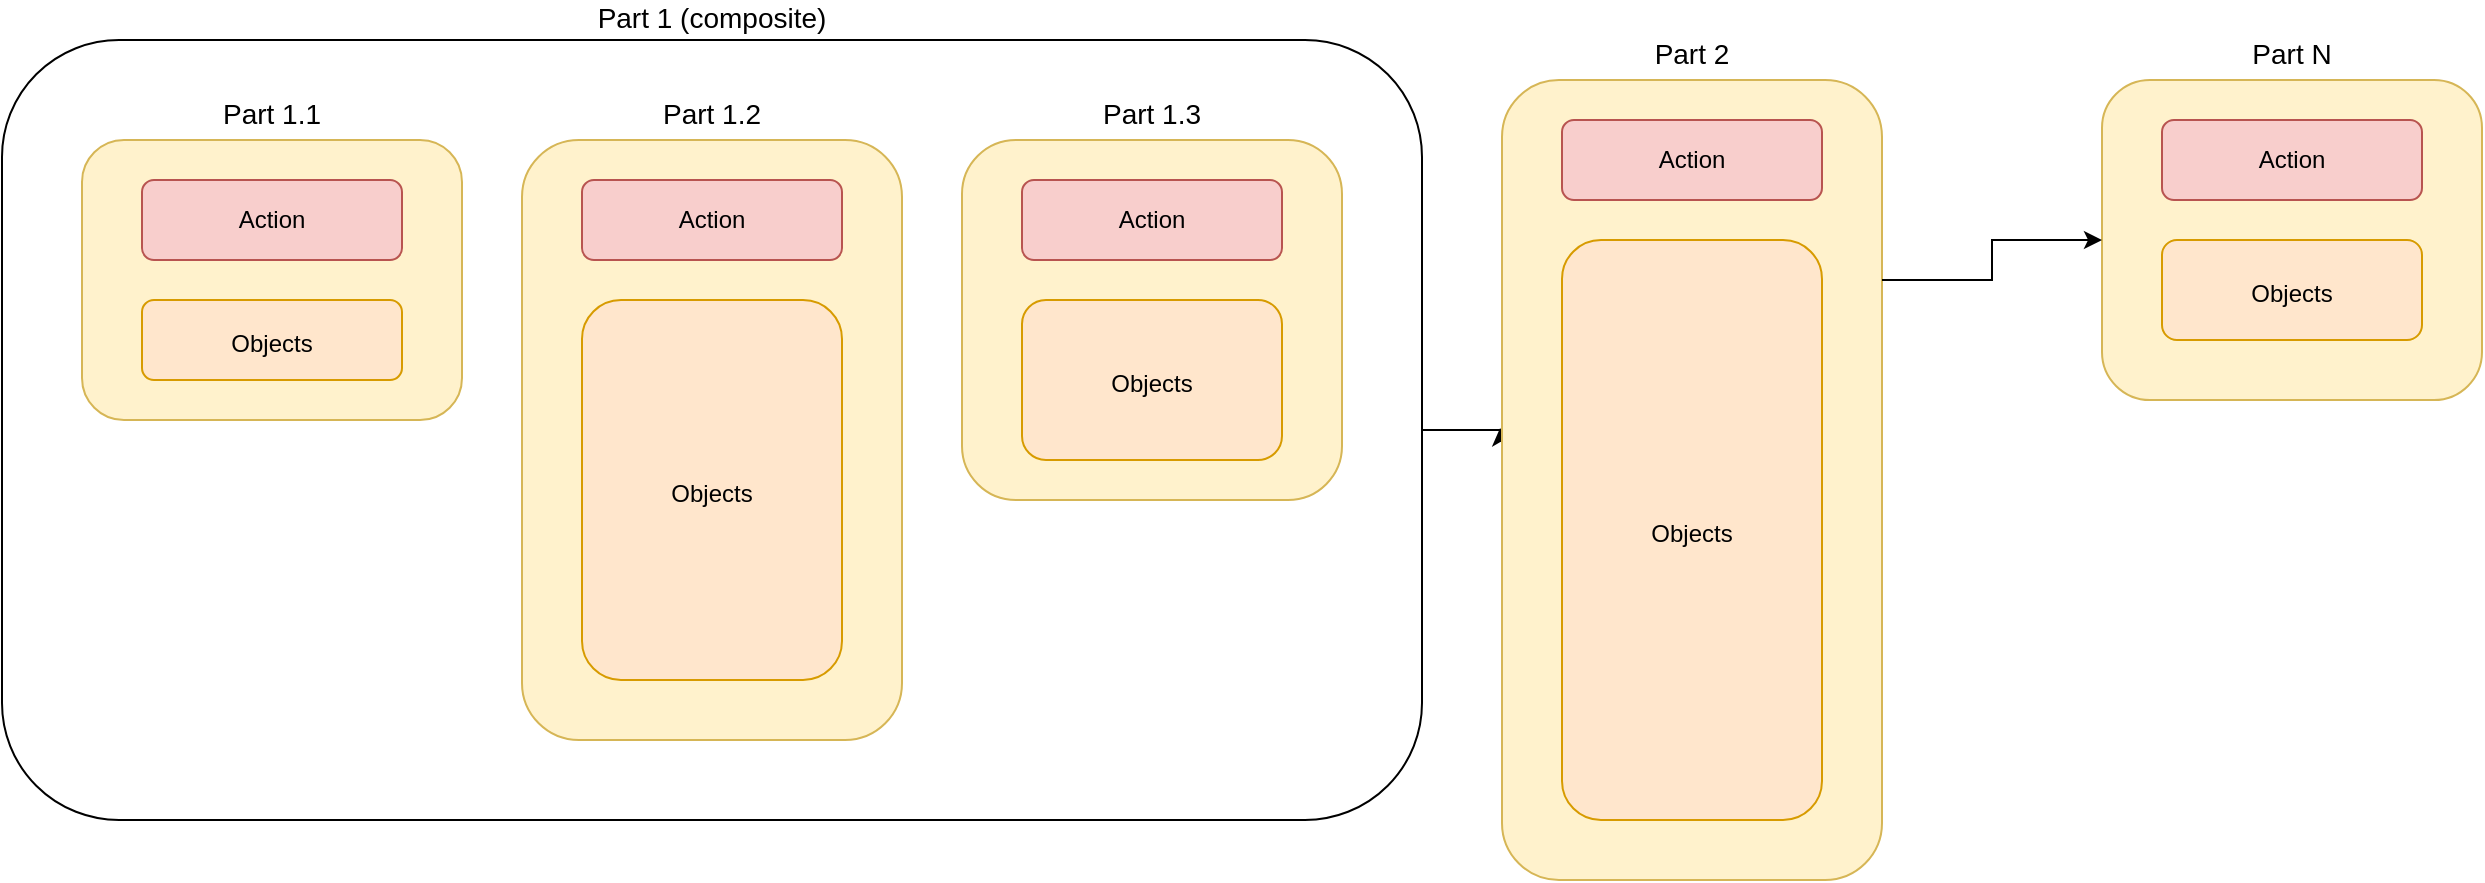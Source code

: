 <mxfile version="14.4.3" type="device"><diagram id="tczYoSBkOdeu9mY3Og8u" name="Page-1"><mxGraphModel dx="2062" dy="1182" grid="1" gridSize="10" guides="1" tooltips="1" connect="1" arrows="1" fold="1" page="1" pageScale="1" pageWidth="827" pageHeight="1169" math="0" shadow="0"><root><mxCell id="0"/><mxCell id="1" parent="0"/><mxCell id="ytNMMeFjVoBgtPiEbwCB-1" style="edgeStyle=orthogonalEdgeStyle;rounded=0;orthogonalLoop=1;jettySize=auto;html=1;exitX=1;exitY=0.5;exitDx=0;exitDy=0;entryX=-0.005;entryY=0.435;entryDx=0;entryDy=0;entryPerimeter=0;" edge="1" parent="1" source="A2-N3p2dNOqL1zTp7YZA-2" target="A2-N3p2dNOqL1zTp7YZA-9"><mxGeometry relative="1" as="geometry"/></mxCell><mxCell id="A2-N3p2dNOqL1zTp7YZA-2" value="Part 1 (composite)" style="rounded=1;whiteSpace=wrap;html=1;fillColor=none;labelPosition=center;verticalLabelPosition=top;align=center;verticalAlign=bottom;fontSize=14;" parent="1" vertex="1"><mxGeometry x="60" y="300" width="710" height="390" as="geometry"/></mxCell><mxCell id="A2-N3p2dNOqL1zTp7YZA-1" value="" style="group" parent="1" vertex="1" connectable="0"><mxGeometry x="100" y="350" width="410" height="300" as="geometry"/></mxCell><mxCell id="gJrOSHwnE2OEPGomYUo7-18" value="&lt;font style=&quot;font-size: 14px&quot;&gt;Part 1.2&lt;/font&gt;" style="rounded=1;whiteSpace=wrap;html=1;fontSize=18;labelPosition=center;verticalLabelPosition=top;align=center;verticalAlign=bottom;fillColor=#fff2cc;strokeColor=#d6b656;" parent="A2-N3p2dNOqL1zTp7YZA-1" vertex="1"><mxGeometry x="220" width="190" height="300" as="geometry"/></mxCell><mxCell id="gJrOSHwnE2OEPGomYUo7-2" value="&lt;font style=&quot;font-size: 14px&quot;&gt;Part 1.1&lt;/font&gt;" style="rounded=1;whiteSpace=wrap;html=1;fontSize=18;labelPosition=center;verticalLabelPosition=top;align=center;verticalAlign=bottom;fillColor=#fff2cc;strokeColor=#d6b656;" parent="A2-N3p2dNOqL1zTp7YZA-1" vertex="1"><mxGeometry width="190" height="140" as="geometry"/></mxCell><mxCell id="vWo9MA9QwkGOdSMucsnN-2" value="&lt;span style=&quot;font-size: 12px&quot;&gt;Objects&lt;/span&gt;" style="rounded=1;whiteSpace=wrap;html=1;fontSize=18;labelPosition=center;verticalLabelPosition=middle;align=center;verticalAlign=middle;fillColor=#ffe6cc;strokeColor=#d79b00;" parent="A2-N3p2dNOqL1zTp7YZA-1" vertex="1"><mxGeometry x="30" y="80" width="130" height="40" as="geometry"/></mxCell><mxCell id="ghbv6CAcZa4JOoO7zXKy-1" value="&lt;span style=&quot;font-size: 12px&quot;&gt;Objects&lt;/span&gt;" style="rounded=1;whiteSpace=wrap;html=1;fontSize=18;labelPosition=center;verticalLabelPosition=middle;align=center;verticalAlign=middle;fillColor=#ffe6cc;strokeColor=#d79b00;" parent="A2-N3p2dNOqL1zTp7YZA-1" vertex="1"><mxGeometry x="250" y="80" width="130" height="190" as="geometry"/></mxCell><mxCell id="ghbv6CAcZa4JOoO7zXKy-3" value="Action" style="rounded=1;whiteSpace=wrap;html=1;fillColor=#f8cecc;strokeColor=#b85450;" parent="A2-N3p2dNOqL1zTp7YZA-1" vertex="1"><mxGeometry x="30" y="20" width="130" height="40" as="geometry"/></mxCell><mxCell id="ghbv6CAcZa4JOoO7zXKy-4" value="Action" style="rounded=1;whiteSpace=wrap;html=1;fillColor=#f8cecc;strokeColor=#b85450;" parent="A2-N3p2dNOqL1zTp7YZA-1" vertex="1"><mxGeometry x="250" y="20" width="130" height="40" as="geometry"/></mxCell><mxCell id="A2-N3p2dNOqL1zTp7YZA-3" value="" style="group" parent="1" vertex="1" connectable="0"><mxGeometry x="1110" y="320" width="190" height="300" as="geometry"/></mxCell><mxCell id="gJrOSHwnE2OEPGomYUo7-30" value="&lt;font style=&quot;font-size: 14px&quot;&gt;Part N&lt;/font&gt;" style="rounded=1;whiteSpace=wrap;html=1;fontSize=18;labelPosition=center;verticalLabelPosition=top;align=center;verticalAlign=bottom;fillColor=#fff2cc;strokeColor=#d6b656;" parent="A2-N3p2dNOqL1zTp7YZA-3" vertex="1"><mxGeometry width="190" height="160" as="geometry"/></mxCell><mxCell id="ghbv6CAcZa4JOoO7zXKy-2" value="&lt;span style=&quot;font-size: 12px&quot;&gt;Objects&lt;br&gt;&lt;/span&gt;" style="rounded=1;whiteSpace=wrap;html=1;fontSize=18;labelPosition=center;verticalLabelPosition=middle;align=center;verticalAlign=middle;fillColor=#ffe6cc;strokeColor=#d79b00;" parent="A2-N3p2dNOqL1zTp7YZA-3" vertex="1"><mxGeometry x="30" y="80" width="130" height="50" as="geometry"/></mxCell><mxCell id="ghbv6CAcZa4JOoO7zXKy-5" value="Action" style="rounded=1;whiteSpace=wrap;html=1;fillColor=#f8cecc;strokeColor=#b85450;" parent="A2-N3p2dNOqL1zTp7YZA-3" vertex="1"><mxGeometry x="30" y="20" width="130" height="40" as="geometry"/></mxCell><mxCell id="A2-N3p2dNOqL1zTp7YZA-4" value="" style="group" parent="1" vertex="1" connectable="0"><mxGeometry x="540" y="350" width="190" height="300" as="geometry"/></mxCell><mxCell id="A2-N3p2dNOqL1zTp7YZA-5" value="&lt;font style=&quot;font-size: 14px&quot;&gt;Part 1.3&lt;/font&gt;" style="rounded=1;whiteSpace=wrap;html=1;fontSize=18;labelPosition=center;verticalLabelPosition=top;align=center;verticalAlign=bottom;fillColor=#fff2cc;strokeColor=#d6b656;" parent="A2-N3p2dNOqL1zTp7YZA-4" vertex="1"><mxGeometry width="190" height="180" as="geometry"/></mxCell><mxCell id="A2-N3p2dNOqL1zTp7YZA-6" value="&lt;span style=&quot;font-size: 12px&quot;&gt;Objects&lt;br&gt;&lt;/span&gt;" style="rounded=1;whiteSpace=wrap;html=1;fontSize=18;labelPosition=center;verticalLabelPosition=middle;align=center;verticalAlign=middle;fillColor=#ffe6cc;strokeColor=#d79b00;" parent="A2-N3p2dNOqL1zTp7YZA-4" vertex="1"><mxGeometry x="30" y="80" width="130" height="80" as="geometry"/></mxCell><mxCell id="A2-N3p2dNOqL1zTp7YZA-7" value="Action" style="rounded=1;whiteSpace=wrap;html=1;fillColor=#f8cecc;strokeColor=#b85450;" parent="A2-N3p2dNOqL1zTp7YZA-4" vertex="1"><mxGeometry x="30" y="20" width="130" height="40" as="geometry"/></mxCell><mxCell id="A2-N3p2dNOqL1zTp7YZA-8" value="" style="group" parent="1" vertex="1" connectable="0"><mxGeometry x="810" y="320" width="190" height="400" as="geometry"/></mxCell><mxCell id="A2-N3p2dNOqL1zTp7YZA-9" value="&lt;font style=&quot;font-size: 14px&quot;&gt;Part 2&lt;/font&gt;" style="rounded=1;whiteSpace=wrap;html=1;fontSize=18;labelPosition=center;verticalLabelPosition=top;align=center;verticalAlign=bottom;fillColor=#fff2cc;strokeColor=#d6b656;" parent="A2-N3p2dNOqL1zTp7YZA-8" vertex="1"><mxGeometry width="190" height="400" as="geometry"/></mxCell><mxCell id="A2-N3p2dNOqL1zTp7YZA-10" value="&lt;span style=&quot;font-size: 12px&quot;&gt;Objects&lt;br&gt;&lt;/span&gt;" style="rounded=1;whiteSpace=wrap;html=1;fontSize=18;labelPosition=center;verticalLabelPosition=middle;align=center;verticalAlign=middle;fillColor=#ffe6cc;strokeColor=#d79b00;" parent="A2-N3p2dNOqL1zTp7YZA-8" vertex="1"><mxGeometry x="30" y="80" width="130" height="290" as="geometry"/></mxCell><mxCell id="A2-N3p2dNOqL1zTp7YZA-11" value="Action" style="rounded=1;whiteSpace=wrap;html=1;fillColor=#f8cecc;strokeColor=#b85450;" parent="A2-N3p2dNOqL1zTp7YZA-8" vertex="1"><mxGeometry x="30" y="20" width="130" height="40" as="geometry"/></mxCell><mxCell id="ytNMMeFjVoBgtPiEbwCB-2" style="edgeStyle=orthogonalEdgeStyle;rounded=0;orthogonalLoop=1;jettySize=auto;html=1;exitX=1;exitY=0.25;exitDx=0;exitDy=0;" edge="1" parent="1" source="A2-N3p2dNOqL1zTp7YZA-9" target="gJrOSHwnE2OEPGomYUo7-30"><mxGeometry relative="1" as="geometry"/></mxCell></root></mxGraphModel></diagram></mxfile>